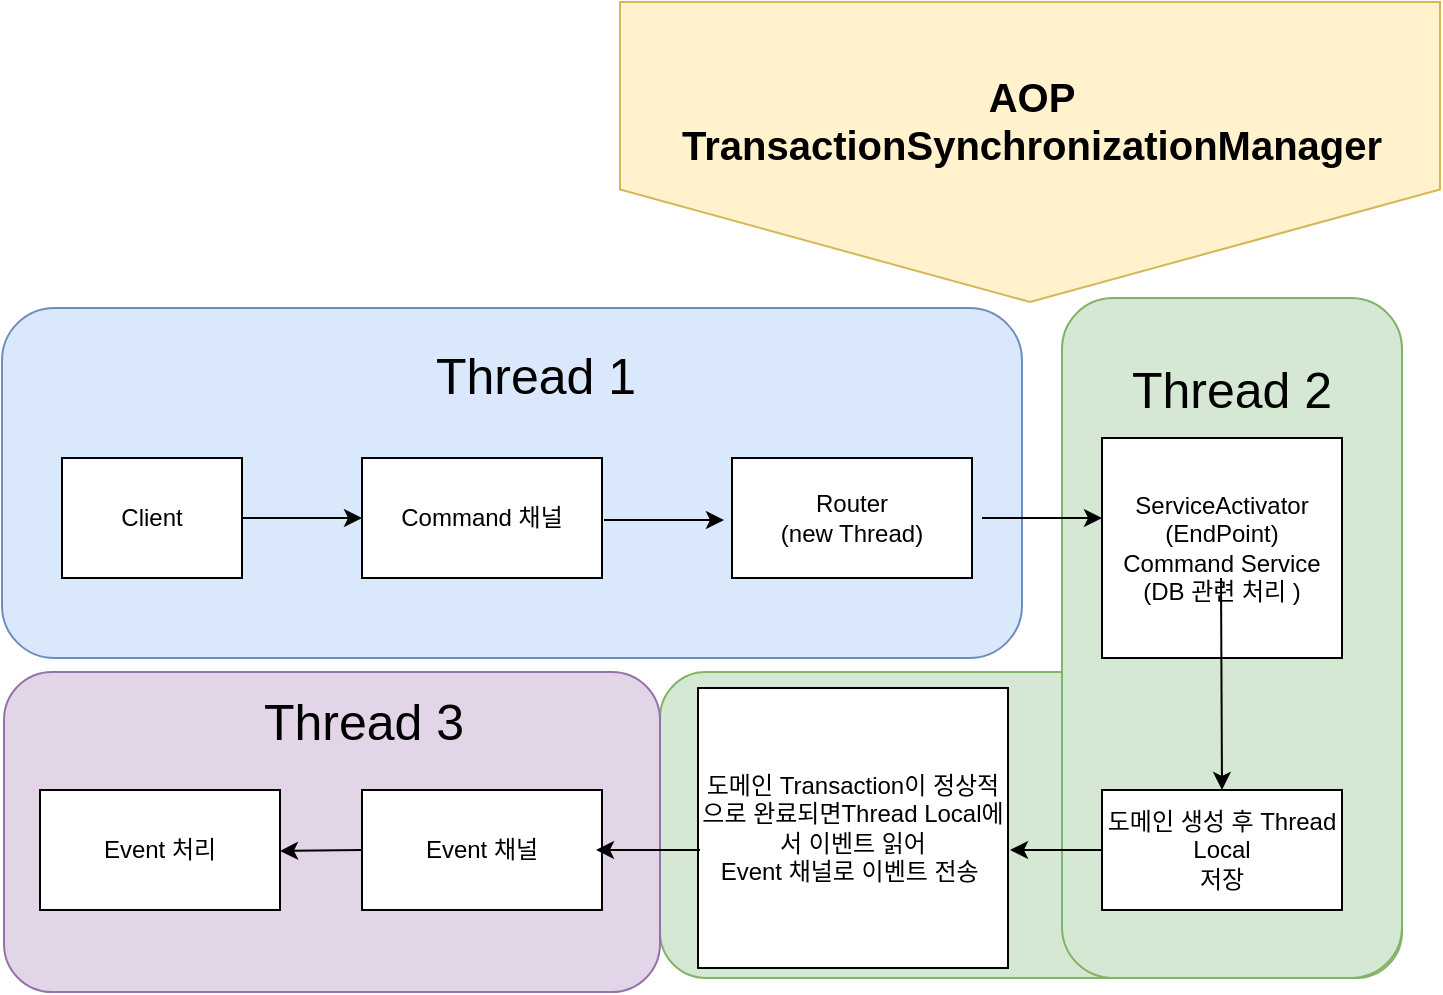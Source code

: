 <mxfile version="22.0.3" type="github">
  <diagram name="페이지-1" id="p6nU3wIyXpmdqAJnokX8">
    <mxGraphModel dx="1434" dy="828" grid="0" gridSize="10" guides="1" tooltips="1" connect="1" arrows="1" fold="1" page="1" pageScale="1" pageWidth="1169" pageHeight="827" math="0" shadow="0">
      <root>
        <mxCell id="0" />
        <mxCell id="1" parent="0" />
        <mxCell id="Y5tQV1WfSMZcQgU5ueOd-1" value="" style="rounded=1;whiteSpace=wrap;html=1;fillColor=#d5e8d4;strokeColor=#82b366;" vertex="1" parent="1">
          <mxGeometry x="429" y="360" width="371" height="153" as="geometry" />
        </mxCell>
        <mxCell id="xcZFCRQt6zi5iByndT3Q-4" value="" style="rounded=1;whiteSpace=wrap;html=1;fillColor=#e1d5e7;strokeColor=#9673a6;" parent="1" vertex="1">
          <mxGeometry x="101" y="360" width="328" height="160" as="geometry" />
        </mxCell>
        <mxCell id="xcZFCRQt6zi5iByndT3Q-2" value="" style="shape=offPageConnector;whiteSpace=wrap;html=1;fillColor=#fff2cc;strokeColor=#d6b656;" parent="1" vertex="1">
          <mxGeometry x="409" y="25" width="410" height="150" as="geometry" />
        </mxCell>
        <mxCell id="PEcnvfb_Y7j83tSjnZYV-19" value="" style="rounded=1;whiteSpace=wrap;html=1;fillColor=#d5e8d4;strokeColor=#82b366;" parent="1" vertex="1">
          <mxGeometry x="630" y="173" width="170" height="340" as="geometry" />
        </mxCell>
        <mxCell id="PEcnvfb_Y7j83tSjnZYV-14" value="" style="rounded=1;whiteSpace=wrap;html=1;fillColor=#dae8fc;strokeColor=#6c8ebf;" parent="1" vertex="1">
          <mxGeometry x="100" y="178" width="510" height="175" as="geometry" />
        </mxCell>
        <mxCell id="PEcnvfb_Y7j83tSjnZYV-1" value="Client" style="rounded=0;whiteSpace=wrap;html=1;" parent="1" vertex="1">
          <mxGeometry x="130" y="253" width="90" height="60" as="geometry" />
        </mxCell>
        <mxCell id="PEcnvfb_Y7j83tSjnZYV-4" value="" style="endArrow=classic;html=1;rounded=0;" parent="1" edge="1">
          <mxGeometry width="50" height="50" relative="1" as="geometry">
            <mxPoint x="220" y="283" as="sourcePoint" />
            <mxPoint x="280" y="283" as="targetPoint" />
          </mxGeometry>
        </mxCell>
        <mxCell id="PEcnvfb_Y7j83tSjnZYV-5" value="Command 채널" style="rounded=0;whiteSpace=wrap;html=1;" parent="1" vertex="1">
          <mxGeometry x="280" y="253" width="120" height="60" as="geometry" />
        </mxCell>
        <mxCell id="PEcnvfb_Y7j83tSjnZYV-7" value="" style="endArrow=classic;html=1;rounded=0;" parent="1" edge="1">
          <mxGeometry width="50" height="50" relative="1" as="geometry">
            <mxPoint x="401" y="284" as="sourcePoint" />
            <mxPoint x="461" y="284" as="targetPoint" />
          </mxGeometry>
        </mxCell>
        <mxCell id="PEcnvfb_Y7j83tSjnZYV-8" value="Router&lt;br&gt;(new Thread)" style="rounded=0;whiteSpace=wrap;html=1;" parent="1" vertex="1">
          <mxGeometry x="465" y="253" width="120" height="60" as="geometry" />
        </mxCell>
        <mxCell id="PEcnvfb_Y7j83tSjnZYV-10" value="" style="endArrow=classic;html=1;rounded=0;" parent="1" edge="1">
          <mxGeometry width="50" height="50" relative="1" as="geometry">
            <mxPoint x="590" y="283" as="sourcePoint" />
            <mxPoint x="650" y="283" as="targetPoint" />
          </mxGeometry>
        </mxCell>
        <mxCell id="PEcnvfb_Y7j83tSjnZYV-11" value="ServiceActivator (EndPoint)&lt;br&gt;Command Service&lt;br&gt;(DB 관련 처리 )" style="rounded=0;whiteSpace=wrap;html=1;" parent="1" vertex="1">
          <mxGeometry x="650" y="243" width="120" height="110" as="geometry" />
        </mxCell>
        <mxCell id="PEcnvfb_Y7j83tSjnZYV-12" value="" style="endArrow=classic;html=1;rounded=0;entryX=0.5;entryY=0;entryDx=0;entryDy=0;" parent="1" target="PEcnvfb_Y7j83tSjnZYV-13" edge="1">
          <mxGeometry width="50" height="50" relative="1" as="geometry">
            <mxPoint x="709.5" y="313" as="sourcePoint" />
            <mxPoint x="710" y="403" as="targetPoint" />
          </mxGeometry>
        </mxCell>
        <mxCell id="PEcnvfb_Y7j83tSjnZYV-13" value="도메인 생성 후 Thread Local &lt;br&gt;저장" style="rounded=0;whiteSpace=wrap;html=1;" parent="1" vertex="1">
          <mxGeometry x="650" y="419" width="120" height="60" as="geometry" />
        </mxCell>
        <mxCell id="PEcnvfb_Y7j83tSjnZYV-16" value="&lt;font style=&quot;font-size: 25px;&quot;&gt;Thread 1&lt;/font&gt;" style="text;html=1;strokeColor=none;fillColor=none;align=center;verticalAlign=middle;whiteSpace=wrap;rounded=0;fontSize=14;" parent="1" vertex="1">
          <mxGeometry x="282" y="196" width="170" height="30" as="geometry" />
        </mxCell>
        <mxCell id="PEcnvfb_Y7j83tSjnZYV-20" value="&lt;font style=&quot;font-size: 25px;&quot;&gt;Thread 2&lt;/font&gt;" style="text;html=1;strokeColor=none;fillColor=none;align=center;verticalAlign=middle;whiteSpace=wrap;rounded=0;fontSize=14;" parent="1" vertex="1">
          <mxGeometry x="630" y="203" width="170" height="30" as="geometry" />
        </mxCell>
        <mxCell id="PEcnvfb_Y7j83tSjnZYV-21" value="" style="endArrow=classic;html=1;rounded=0;entryX=1.013;entryY=0.557;entryDx=0;entryDy=0;entryPerimeter=0;exitX=0;exitY=0.5;exitDx=0;exitDy=0;" parent="1" source="PEcnvfb_Y7j83tSjnZYV-23" edge="1">
          <mxGeometry width="50" height="50" relative="1" as="geometry">
            <mxPoint x="295.99" y="448.496" as="sourcePoint" />
            <mxPoint x="239.005" y="449.46" as="targetPoint" />
          </mxGeometry>
        </mxCell>
        <mxCell id="PEcnvfb_Y7j83tSjnZYV-22" value="도메인 Transaction이 정상적으로 완료되면Thread Local에서 이벤트 읽어&lt;br&gt;Event 채널로 이벤트 전송&amp;nbsp;" style="rounded=0;whiteSpace=wrap;html=1;" parent="1" vertex="1">
          <mxGeometry x="448" y="368" width="155" height="140" as="geometry" />
        </mxCell>
        <mxCell id="PEcnvfb_Y7j83tSjnZYV-23" value="Event 채널" style="rounded=0;whiteSpace=wrap;html=1;" parent="1" vertex="1">
          <mxGeometry x="280" y="419" width="120" height="60" as="geometry" />
        </mxCell>
        <mxCell id="PEcnvfb_Y7j83tSjnZYV-24" value="Event 처리" style="rounded=0;whiteSpace=wrap;html=1;" parent="1" vertex="1">
          <mxGeometry x="119" y="419" width="120" height="60" as="geometry" />
        </mxCell>
        <mxCell id="PEcnvfb_Y7j83tSjnZYV-29" value="" style="endArrow=classic;html=1;rounded=0;entryX=1.013;entryY=0.557;entryDx=0;entryDy=0;entryPerimeter=0;" parent="1" edge="1">
          <mxGeometry width="50" height="50" relative="1" as="geometry">
            <mxPoint x="449" y="449" as="sourcePoint" />
            <mxPoint x="397.005" y="448.96" as="targetPoint" />
          </mxGeometry>
        </mxCell>
        <mxCell id="xcZFCRQt6zi5iByndT3Q-1" value="&lt;b&gt;&lt;font style=&quot;font-size: 20px;&quot;&gt;AOP&lt;br&gt;TransactionSynchronizationManager&lt;br&gt;&lt;/font&gt;&lt;/b&gt;" style="text;strokeColor=none;align=center;fillColor=none;html=1;verticalAlign=middle;whiteSpace=wrap;rounded=0;" parent="1" vertex="1">
          <mxGeometry x="574" y="39" width="82" height="90" as="geometry" />
        </mxCell>
        <mxCell id="xcZFCRQt6zi5iByndT3Q-5" value="&lt;font style=&quot;font-size: 25px;&quot;&gt;Thread 3&lt;/font&gt;" style="text;html=1;strokeColor=none;fillColor=none;align=center;verticalAlign=middle;whiteSpace=wrap;rounded=0;fontSize=14;" parent="1" vertex="1">
          <mxGeometry x="196" y="369" width="170" height="30" as="geometry" />
        </mxCell>
        <mxCell id="xcZFCRQt6zi5iByndT3Q-7" value="" style="endArrow=classic;html=1;rounded=0;exitX=0;exitY=0.4;exitDx=0;exitDy=0;exitPerimeter=0;" parent="1" edge="1">
          <mxGeometry width="50" height="50" relative="1" as="geometry">
            <mxPoint x="650" y="449" as="sourcePoint" />
            <mxPoint x="604" y="449" as="targetPoint" />
          </mxGeometry>
        </mxCell>
      </root>
    </mxGraphModel>
  </diagram>
</mxfile>
